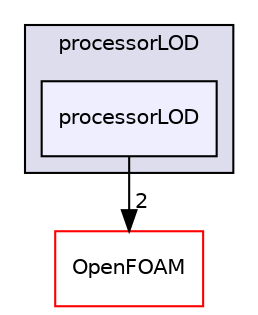 digraph "src/meshTools/processorLOD/processorLOD" {
  bgcolor=transparent;
  compound=true
  node [ fontsize="10", fontname="Helvetica"];
  edge [ labelfontsize="10", labelfontname="Helvetica"];
  subgraph clusterdir_37fa615bf9ef1beb1efdb4eaf3f47e60 {
    graph [ bgcolor="#ddddee", pencolor="black", label="processorLOD" fontname="Helvetica", fontsize="10", URL="dir_37fa615bf9ef1beb1efdb4eaf3f47e60.html"]
  dir_0c3d0c67f80032fa283b0f5a4c89f1a3 [shape=box, label="processorLOD", style="filled", fillcolor="#eeeeff", pencolor="black", URL="dir_0c3d0c67f80032fa283b0f5a4c89f1a3.html"];
  }
  dir_c5473ff19b20e6ec4dfe5c310b3778a8 [shape=box label="OpenFOAM" color="red" URL="dir_c5473ff19b20e6ec4dfe5c310b3778a8.html"];
  dir_0c3d0c67f80032fa283b0f5a4c89f1a3->dir_c5473ff19b20e6ec4dfe5c310b3778a8 [headlabel="2", labeldistance=1.5 headhref="dir_002028_002151.html"];
}
